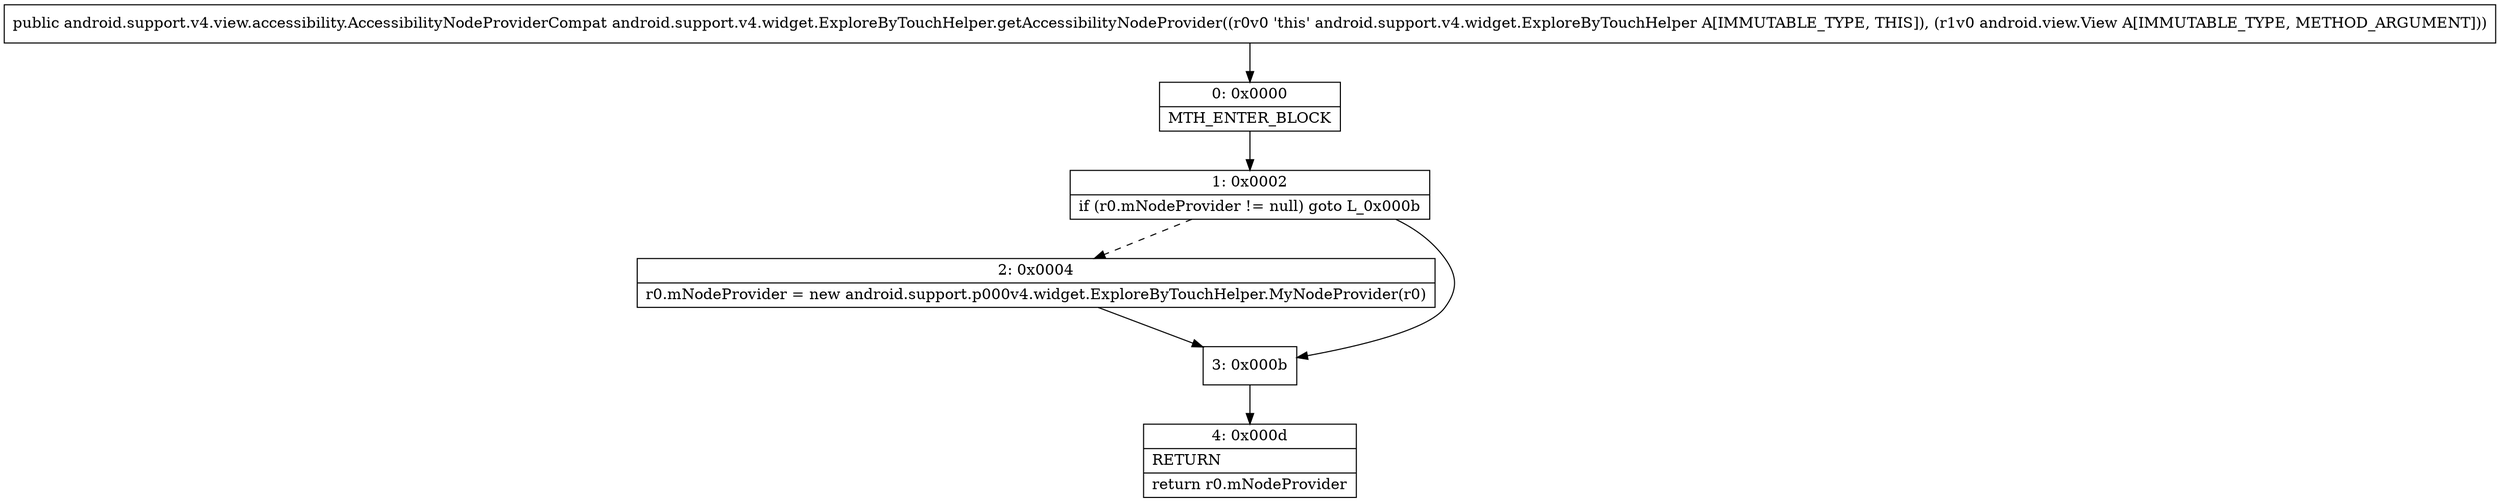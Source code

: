digraph "CFG forandroid.support.v4.widget.ExploreByTouchHelper.getAccessibilityNodeProvider(Landroid\/view\/View;)Landroid\/support\/v4\/view\/accessibility\/AccessibilityNodeProviderCompat;" {
Node_0 [shape=record,label="{0\:\ 0x0000|MTH_ENTER_BLOCK\l}"];
Node_1 [shape=record,label="{1\:\ 0x0002|if (r0.mNodeProvider != null) goto L_0x000b\l}"];
Node_2 [shape=record,label="{2\:\ 0x0004|r0.mNodeProvider = new android.support.p000v4.widget.ExploreByTouchHelper.MyNodeProvider(r0)\l}"];
Node_3 [shape=record,label="{3\:\ 0x000b}"];
Node_4 [shape=record,label="{4\:\ 0x000d|RETURN\l|return r0.mNodeProvider\l}"];
MethodNode[shape=record,label="{public android.support.v4.view.accessibility.AccessibilityNodeProviderCompat android.support.v4.widget.ExploreByTouchHelper.getAccessibilityNodeProvider((r0v0 'this' android.support.v4.widget.ExploreByTouchHelper A[IMMUTABLE_TYPE, THIS]), (r1v0 android.view.View A[IMMUTABLE_TYPE, METHOD_ARGUMENT])) }"];
MethodNode -> Node_0;
Node_0 -> Node_1;
Node_1 -> Node_2[style=dashed];
Node_1 -> Node_3;
Node_2 -> Node_3;
Node_3 -> Node_4;
}

